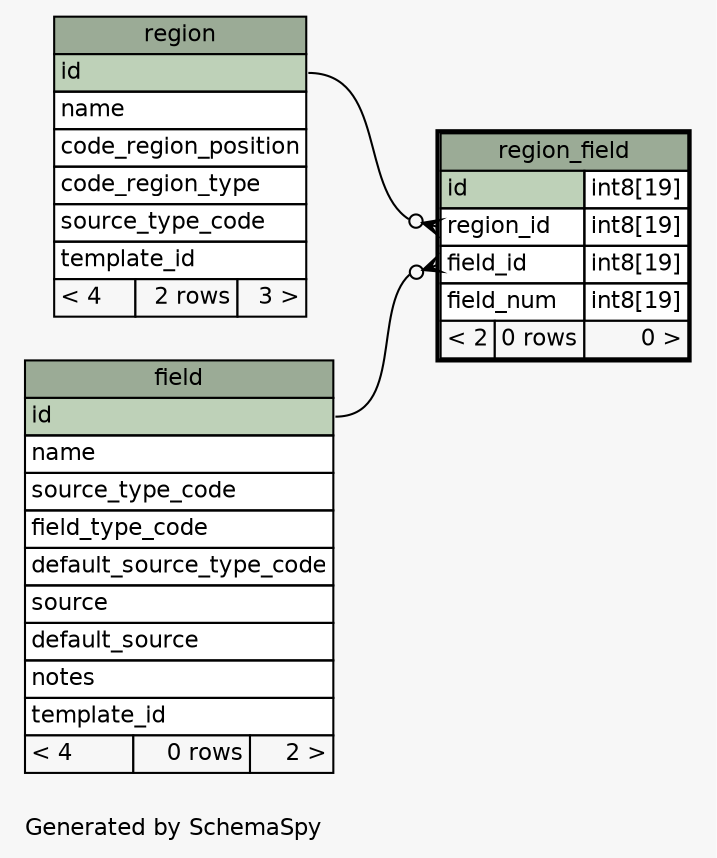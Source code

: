 // dot 2.40.1 on Linux 4.9.6-1-ARCH
// SchemaSpy rev 590
digraph "oneDegreeRelationshipsDiagram" {
  graph [
    rankdir="RL"
    bgcolor="#f7f7f7"
    label="\nGenerated by SchemaSpy"
    labeljust="l"
    nodesep="0.18"
    ranksep="0.46"
    fontname="Helvetica"
    fontsize="11"
  ];
  node [
    fontname="Helvetica"
    fontsize="11"
    shape="plaintext"
  ];
  edge [
    arrowsize="0.8"
  ];
  "region_field":"field_id":w -> "field":"id":e [arrowhead=none dir=back arrowtail=crowodot];
  "region_field":"region_id":w -> "region":"id":e [arrowhead=none dir=back arrowtail=crowodot];
  "field" [
    label=<
    <TABLE BORDER="0" CELLBORDER="1" CELLSPACING="0" BGCOLOR="#ffffff">
      <TR><TD COLSPAN="3" BGCOLOR="#9bab96" ALIGN="CENTER">field</TD></TR>
      <TR><TD PORT="id" COLSPAN="3" BGCOLOR="#bed1b8" ALIGN="LEFT">id</TD></TR>
      <TR><TD PORT="name" COLSPAN="3" ALIGN="LEFT">name</TD></TR>
      <TR><TD PORT="source_type_code" COLSPAN="3" ALIGN="LEFT">source_type_code</TD></TR>
      <TR><TD PORT="field_type_code" COLSPAN="3" ALIGN="LEFT">field_type_code</TD></TR>
      <TR><TD PORT="default_source_type_code" COLSPAN="3" ALIGN="LEFT">default_source_type_code</TD></TR>
      <TR><TD PORT="source" COLSPAN="3" ALIGN="LEFT">source</TD></TR>
      <TR><TD PORT="default_source" COLSPAN="3" ALIGN="LEFT">default_source</TD></TR>
      <TR><TD PORT="notes" COLSPAN="3" ALIGN="LEFT">notes</TD></TR>
      <TR><TD PORT="template_id" COLSPAN="3" ALIGN="LEFT">template_id</TD></TR>
      <TR><TD ALIGN="LEFT" BGCOLOR="#f7f7f7">&lt; 4</TD><TD ALIGN="RIGHT" BGCOLOR="#f7f7f7">0 rows</TD><TD ALIGN="RIGHT" BGCOLOR="#f7f7f7">2 &gt;</TD></TR>
    </TABLE>>
    URL="field.html"
    tooltip="field"
  ];
  "region" [
    label=<
    <TABLE BORDER="0" CELLBORDER="1" CELLSPACING="0" BGCOLOR="#ffffff">
      <TR><TD COLSPAN="3" BGCOLOR="#9bab96" ALIGN="CENTER">region</TD></TR>
      <TR><TD PORT="id" COLSPAN="3" BGCOLOR="#bed1b8" ALIGN="LEFT">id</TD></TR>
      <TR><TD PORT="name" COLSPAN="3" ALIGN="LEFT">name</TD></TR>
      <TR><TD PORT="code_region_position" COLSPAN="3" ALIGN="LEFT">code_region_position</TD></TR>
      <TR><TD PORT="code_region_type" COLSPAN="3" ALIGN="LEFT">code_region_type</TD></TR>
      <TR><TD PORT="source_type_code" COLSPAN="3" ALIGN="LEFT">source_type_code</TD></TR>
      <TR><TD PORT="template_id" COLSPAN="3" ALIGN="LEFT">template_id</TD></TR>
      <TR><TD ALIGN="LEFT" BGCOLOR="#f7f7f7">&lt; 4</TD><TD ALIGN="RIGHT" BGCOLOR="#f7f7f7">2 rows</TD><TD ALIGN="RIGHT" BGCOLOR="#f7f7f7">3 &gt;</TD></TR>
    </TABLE>>
    URL="region.html"
    tooltip="region"
  ];
  "region_field" [
    label=<
    <TABLE BORDER="2" CELLBORDER="1" CELLSPACING="0" BGCOLOR="#ffffff">
      <TR><TD COLSPAN="3" BGCOLOR="#9bab96" ALIGN="CENTER">region_field</TD></TR>
      <TR><TD PORT="id" COLSPAN="2" BGCOLOR="#bed1b8" ALIGN="LEFT">id</TD><TD PORT="id.type" ALIGN="LEFT">int8[19]</TD></TR>
      <TR><TD PORT="region_id" COLSPAN="2" ALIGN="LEFT">region_id</TD><TD PORT="region_id.type" ALIGN="LEFT">int8[19]</TD></TR>
      <TR><TD PORT="field_id" COLSPAN="2" ALIGN="LEFT">field_id</TD><TD PORT="field_id.type" ALIGN="LEFT">int8[19]</TD></TR>
      <TR><TD PORT="field_num" COLSPAN="2" ALIGN="LEFT">field_num</TD><TD PORT="field_num.type" ALIGN="LEFT">int8[19]</TD></TR>
      <TR><TD ALIGN="LEFT" BGCOLOR="#f7f7f7">&lt; 2</TD><TD ALIGN="RIGHT" BGCOLOR="#f7f7f7">0 rows</TD><TD ALIGN="RIGHT" BGCOLOR="#f7f7f7">0 &gt;</TD></TR>
    </TABLE>>
    URL="region_field.html"
    tooltip="region_field"
  ];
}
